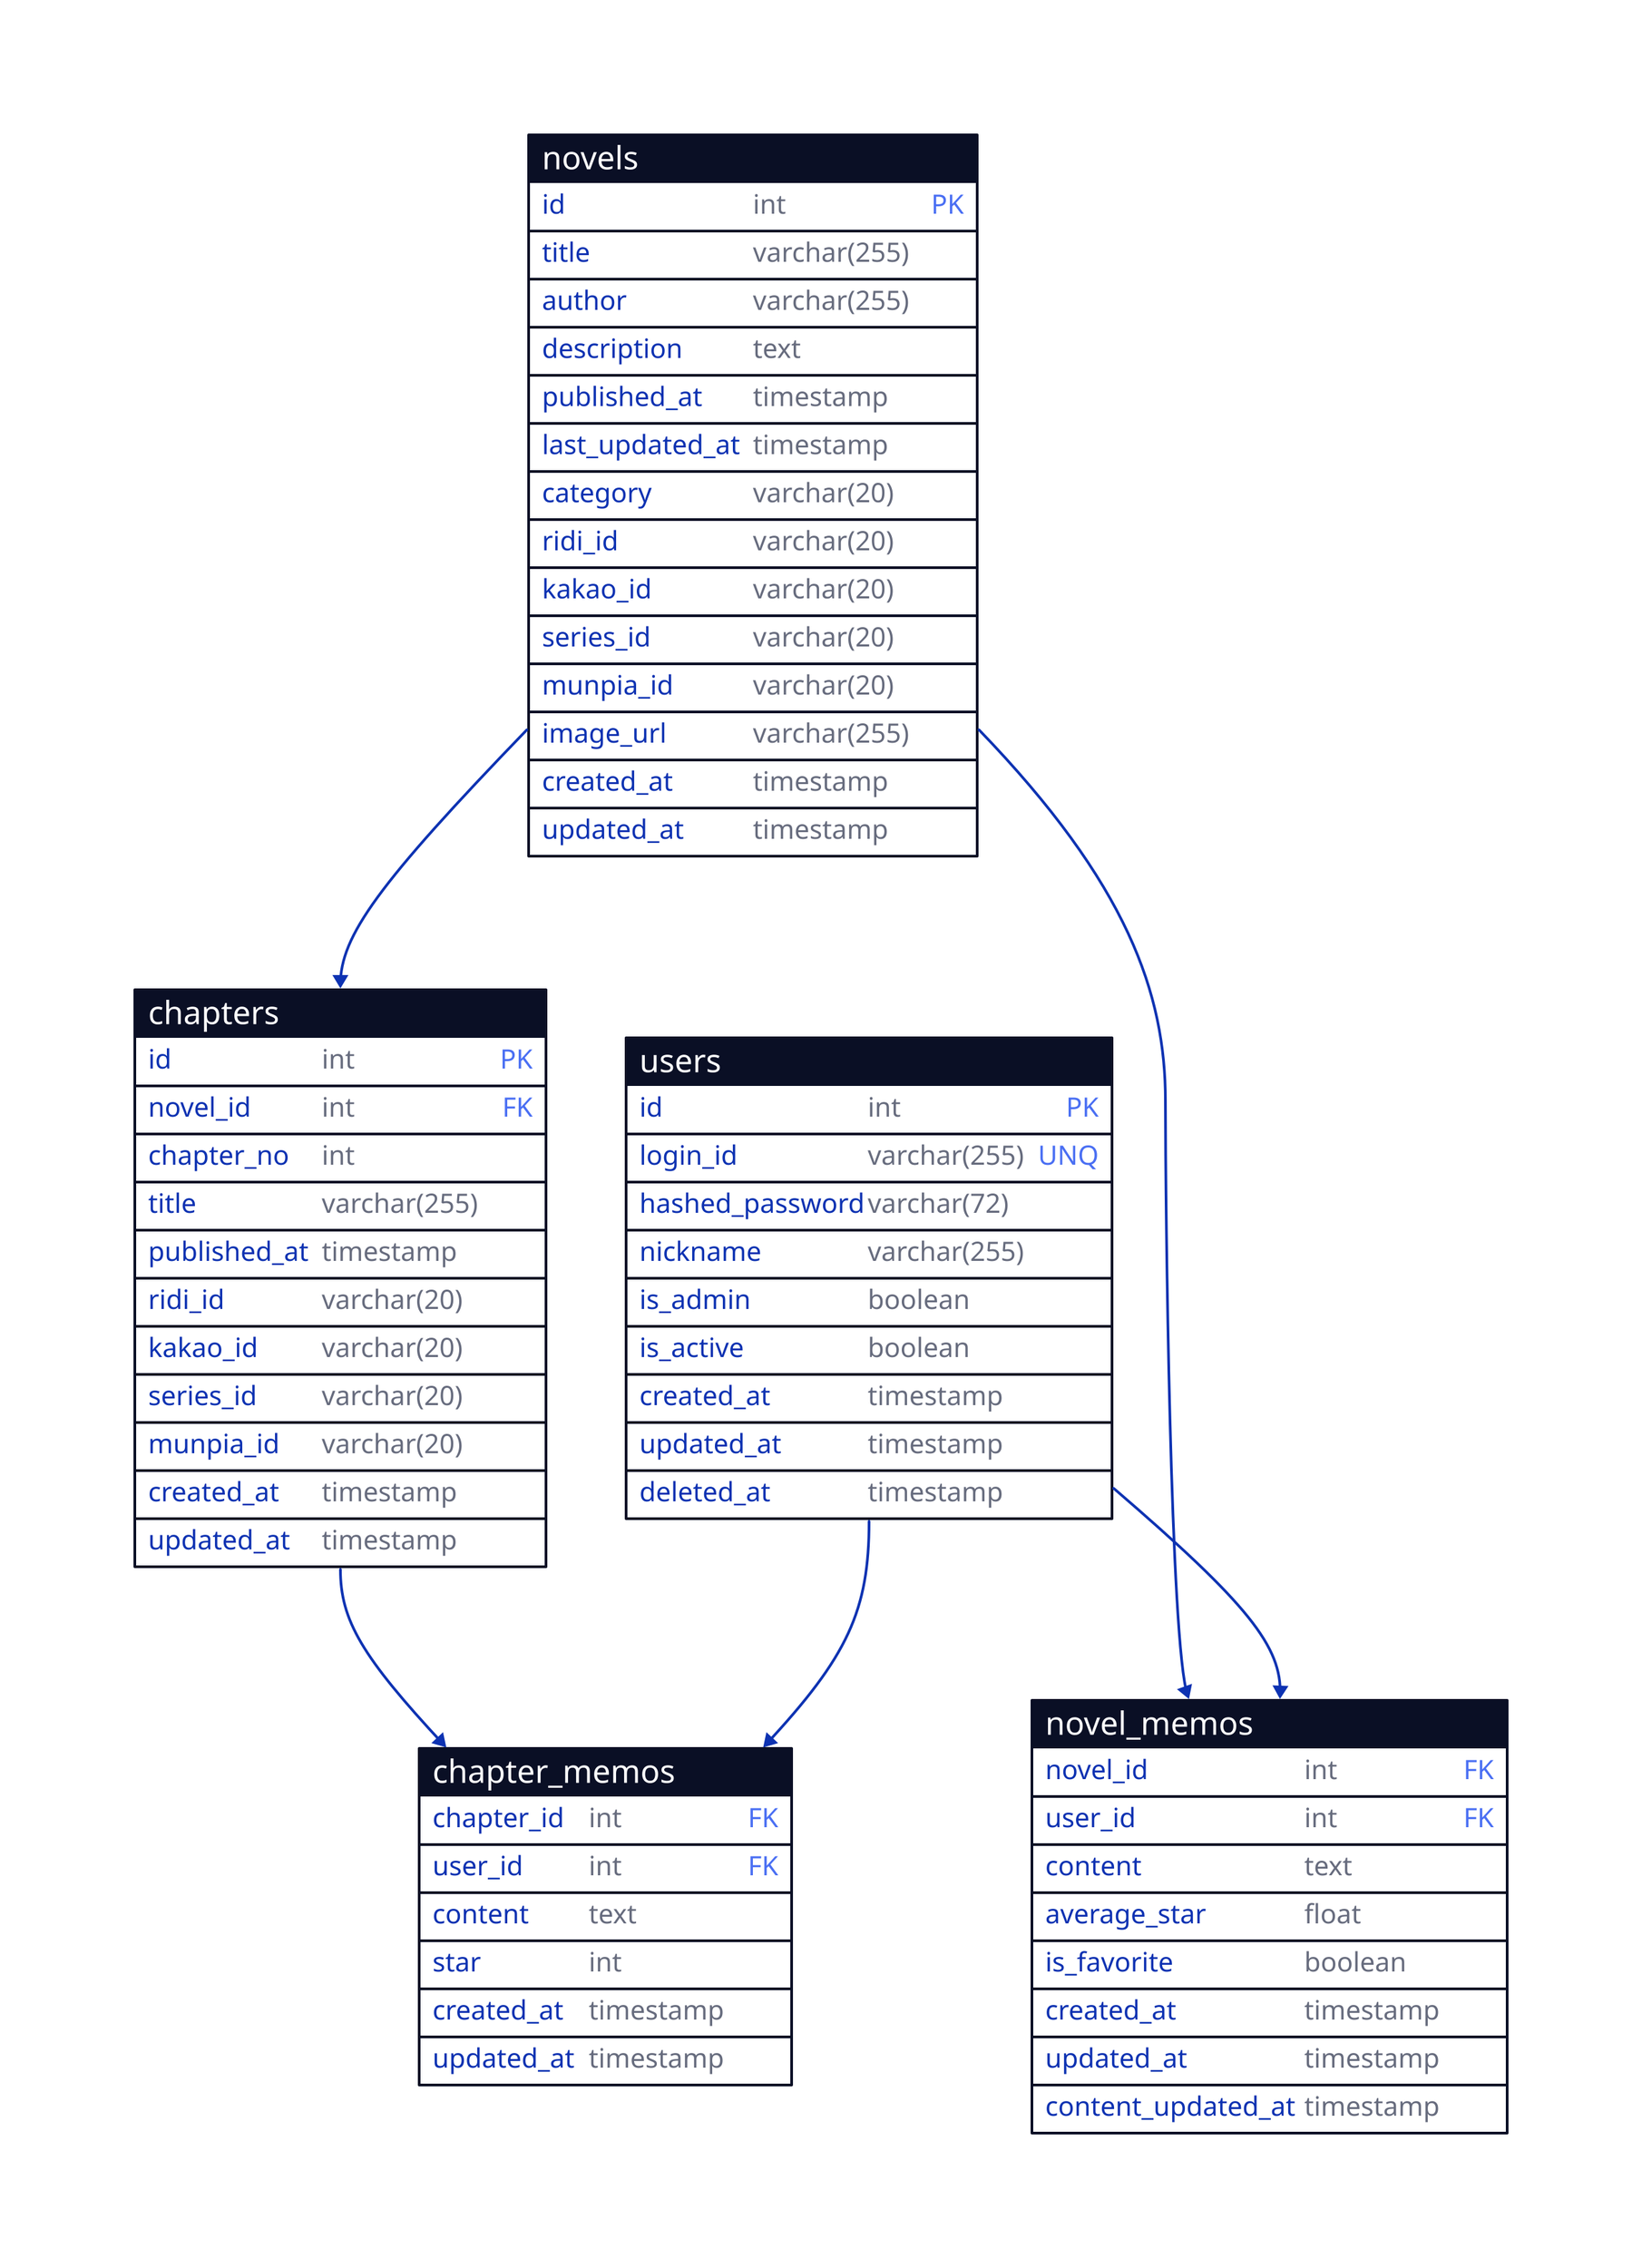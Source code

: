 users: {
  shape: sql_table
  id: int {constraint: primary_key} # 아이디
  login_id: varchar(255) {constraint: unique} # 이메일
  hashed_password: varchar(72) # 해시된 비밀번호
  nickname: varchar(255) # 닉네임
  is_admin: boolean # 관리자 여부
  is_active: boolean # 활성화 여부
  created_at: timestamp # 생성일
  updated_at: timestamp # 수정일
  deleted_at: timestamp # 삭제일
}

novels: {
  shape: sql_table
  id: int {constraint: primary_key} # 아이디
  title: varchar(255) # 제목
  author: varchar(255) # 작가
  description: text # 설명
  published_at: timestamp # 공개일
  last_updated_at: timestamp # 최종 업데이트일
  category: varchar(20) # 카테고리
  ridi_id: varchar(20) # 리디북스 아이디
  kakao_id: varchar(20) # 카카오 페이지 아이디
  series_id: varchar(20) # 시리즈 아이디
  munpia_id: varchar(20) # 문피아 아이디
  image_url: varchar(255) # 이미지 URL
  created_at: timestamp # 생성일
  updated_at: timestamp # 수정일
}

chapters: {
  shape: sql_table
  id: int {constraint: primary_key} # 아이디
  novel_id: int {constraint: foreign_key} # 소설 아이디
  chapter_no: int # 챕터 번호
  title: varchar(255) # 제목
  published_at: timestamp # 공개일
  ridi_id: varchar(20) # 리디북스 아이디
  kakao_id: varchar(20) # 카카오 페이지 아이디
  series_id: varchar(20) # 시리즈 아이디
  munpia_id: varchar(20) # 문피아 아이디
  created_at: timestamp # 생성일
  updated_at: timestamp # 수정일
}
novels.id -> chapters.novel_id

novel_memos: {
  shape: sql_table
  novel_id: int {constraint: foreign_key} # 소설 아이디
  user_id: int {constraint: foreign_key} # 유저 아이디
  content: text # 내용
  average_star: float # 평균 별점
  is_favorite: boolean # 즐겨찾기 여부
  created_at: timestamp # 생성일
  updated_at: timestamp # 수정일
  content_updated_at: timestamp # 내용 수정일
}
novels.id -> novel_memos.novel_id
users.id -> novel_memos.user_id

chapter_memos: {
  shape: sql_table
  chapter_id: int {constraint: foreign_key} # 챕터 아이디
  user_id: int {constraint: foreign_key} # 유저 아이디
  content: text # 내용
  star: int # 별점
  created_at: timestamp # 생성일
  updated_at: timestamp # 수정일
}
chapters.id -> chapter_memos.chapter_id
users.id -> chapter_memos.user_id
